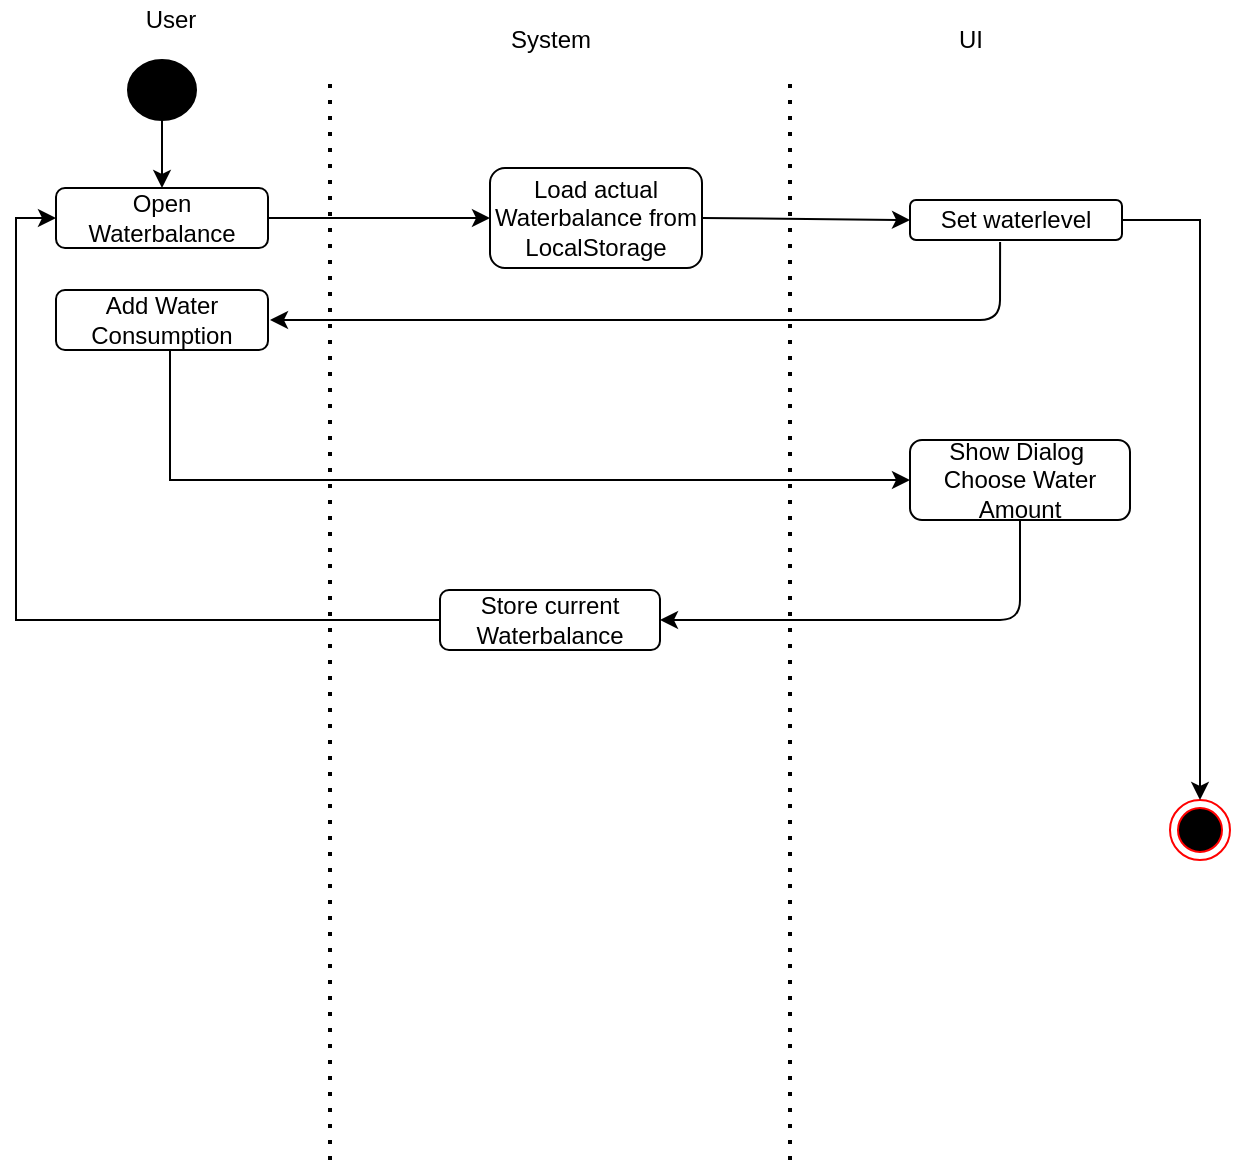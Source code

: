 <mxfile version="13.8.2" type="github">
  <diagram id="o1bUBxP76E1PaFW4HusO" name="Page-1">
    <mxGraphModel dx="870" dy="1764" grid="1" gridSize="10" guides="1" tooltips="1" connect="1" arrows="1" fold="1" page="1" pageScale="1" pageWidth="827" pageHeight="1169" math="0" shadow="0">
      <root>
        <mxCell id="0" />
        <mxCell id="1" parent="0" />
        <mxCell id="x8haxsaXMcJianoUkE44-1" value="" style="endArrow=none;dashed=1;html=1;dashPattern=1 3;strokeWidth=2;" edge="1" parent="1">
          <mxGeometry width="50" height="50" relative="1" as="geometry">
            <mxPoint x="400" y="550" as="sourcePoint" />
            <mxPoint x="400" y="10" as="targetPoint" />
          </mxGeometry>
        </mxCell>
        <mxCell id="x8haxsaXMcJianoUkE44-2" value="User" style="text;html=1;align=center;verticalAlign=middle;resizable=0;points=[];autosize=1;" vertex="1" parent="1">
          <mxGeometry x="300" y="-30" width="40" height="20" as="geometry" />
        </mxCell>
        <mxCell id="x8haxsaXMcJianoUkE44-3" value="" style="endArrow=classic;html=1;exitX=0.5;exitY=1;exitDx=0;exitDy=0;exitPerimeter=0;entryX=0.5;entryY=0;entryDx=0;entryDy=0;" edge="1" parent="1" source="x8haxsaXMcJianoUkE44-4" target="x8haxsaXMcJianoUkE44-8">
          <mxGeometry width="50" height="50" relative="1" as="geometry">
            <mxPoint x="316" y="40" as="sourcePoint" />
            <mxPoint x="316" y="70" as="targetPoint" />
          </mxGeometry>
        </mxCell>
        <mxCell id="x8haxsaXMcJianoUkE44-4" value="" style="verticalLabelPosition=bottom;verticalAlign=top;html=1;shape=mxgraph.flowchart.on-page_reference;fillColor=#000000;" vertex="1" parent="1">
          <mxGeometry x="299" width="34" height="30" as="geometry" />
        </mxCell>
        <mxCell id="x8haxsaXMcJianoUkE44-5" value="System" style="text;html=1;align=center;verticalAlign=middle;resizable=0;points=[];autosize=1;" vertex="1" parent="1">
          <mxGeometry x="480" y="-20" width="60" height="20" as="geometry" />
        </mxCell>
        <mxCell id="x8haxsaXMcJianoUkE44-6" value="" style="endArrow=none;dashed=1;html=1;dashPattern=1 3;strokeWidth=2;" edge="1" parent="1">
          <mxGeometry width="50" height="50" relative="1" as="geometry">
            <mxPoint x="630" y="550" as="sourcePoint" />
            <mxPoint x="630" y="10" as="targetPoint" />
          </mxGeometry>
        </mxCell>
        <mxCell id="x8haxsaXMcJianoUkE44-7" value="UI" style="text;html=1;align=center;verticalAlign=middle;resizable=0;points=[];autosize=1;" vertex="1" parent="1">
          <mxGeometry x="705" y="-20" width="30" height="20" as="geometry" />
        </mxCell>
        <mxCell id="x8haxsaXMcJianoUkE44-8" value="Open Waterbalance" style="rounded=1;whiteSpace=wrap;html=1;" vertex="1" parent="1">
          <mxGeometry x="263" y="64" width="106" height="30" as="geometry" />
        </mxCell>
        <mxCell id="x8haxsaXMcJianoUkE44-9" value="" style="endArrow=classic;html=1;exitX=1;exitY=0.5;exitDx=0;exitDy=0;" edge="1" parent="1" source="x8haxsaXMcJianoUkE44-15">
          <mxGeometry width="50" height="50" relative="1" as="geometry">
            <mxPoint x="390" y="270" as="sourcePoint" />
            <mxPoint x="690" y="80" as="targetPoint" />
          </mxGeometry>
        </mxCell>
        <mxCell id="x8haxsaXMcJianoUkE44-10" value="Show Dialog&amp;nbsp; Choose Water Amount" style="rounded=1;whiteSpace=wrap;html=1;" vertex="1" parent="1">
          <mxGeometry x="690" y="190" width="110" height="40" as="geometry" />
        </mxCell>
        <mxCell id="x8haxsaXMcJianoUkE44-11" value="" style="ellipse;html=1;shape=endState;fillColor=#000000;strokeColor=#ff0000;" vertex="1" parent="1">
          <mxGeometry x="820" y="370" width="30" height="30" as="geometry" />
        </mxCell>
        <mxCell id="x8haxsaXMcJianoUkE44-12" style="edgeStyle=orthogonalEdgeStyle;rounded=0;orthogonalLoop=1;jettySize=auto;html=1;entryX=0;entryY=0.5;entryDx=0;entryDy=0;" edge="1" parent="1" source="x8haxsaXMcJianoUkE44-13" target="x8haxsaXMcJianoUkE44-8">
          <mxGeometry relative="1" as="geometry" />
        </mxCell>
        <mxCell id="x8haxsaXMcJianoUkE44-13" value="Store current Waterbalance" style="rounded=1;whiteSpace=wrap;html=1;" vertex="1" parent="1">
          <mxGeometry x="455" y="265" width="110" height="30" as="geometry" />
        </mxCell>
        <mxCell id="x8haxsaXMcJianoUkE44-14" value="" style="endArrow=classic;html=1;exitX=0.5;exitY=1;exitDx=0;exitDy=0;entryX=1;entryY=0.5;entryDx=0;entryDy=0;" edge="1" parent="1" source="x8haxsaXMcJianoUkE44-10" target="x8haxsaXMcJianoUkE44-13">
          <mxGeometry width="50" height="50" relative="1" as="geometry">
            <mxPoint x="390" y="260" as="sourcePoint" />
            <mxPoint x="560" y="170" as="targetPoint" />
            <Array as="points">
              <mxPoint x="745" y="280" />
            </Array>
          </mxGeometry>
        </mxCell>
        <mxCell id="x8haxsaXMcJianoUkE44-15" value="Load actual Waterbalance from LocalStorage" style="rounded=1;whiteSpace=wrap;html=1;" vertex="1" parent="1">
          <mxGeometry x="480" y="54" width="106" height="50" as="geometry" />
        </mxCell>
        <mxCell id="x8haxsaXMcJianoUkE44-16" value="" style="endArrow=classic;html=1;exitX=1;exitY=0.5;exitDx=0;exitDy=0;" edge="1" parent="1" source="x8haxsaXMcJianoUkE44-8" target="x8haxsaXMcJianoUkE44-15">
          <mxGeometry width="50" height="50" relative="1" as="geometry">
            <mxPoint x="369" y="80" as="sourcePoint" />
            <mxPoint x="690" y="80" as="targetPoint" />
          </mxGeometry>
        </mxCell>
        <mxCell id="x8haxsaXMcJianoUkE44-17" style="edgeStyle=orthogonalEdgeStyle;rounded=0;orthogonalLoop=1;jettySize=auto;html=1;entryX=0.5;entryY=0;entryDx=0;entryDy=0;" edge="1" parent="1" source="x8haxsaXMcJianoUkE44-18" target="x8haxsaXMcJianoUkE44-11">
          <mxGeometry relative="1" as="geometry" />
        </mxCell>
        <mxCell id="x8haxsaXMcJianoUkE44-18" value="Set waterlevel" style="rounded=1;whiteSpace=wrap;html=1;" vertex="1" parent="1">
          <mxGeometry x="690" y="70" width="106" height="20" as="geometry" />
        </mxCell>
        <mxCell id="x8haxsaXMcJianoUkE44-19" style="edgeStyle=orthogonalEdgeStyle;rounded=0;orthogonalLoop=1;jettySize=auto;html=1;entryX=0;entryY=0.5;entryDx=0;entryDy=0;" edge="1" parent="1" source="x8haxsaXMcJianoUkE44-20" target="x8haxsaXMcJianoUkE44-10">
          <mxGeometry relative="1" as="geometry">
            <Array as="points">
              <mxPoint x="320" y="210" />
            </Array>
          </mxGeometry>
        </mxCell>
        <mxCell id="x8haxsaXMcJianoUkE44-20" value="Add Water Consumption" style="rounded=1;whiteSpace=wrap;html=1;" vertex="1" parent="1">
          <mxGeometry x="263" y="115" width="106" height="30" as="geometry" />
        </mxCell>
        <mxCell id="x8haxsaXMcJianoUkE44-21" value="" style="endArrow=classic;html=1;exitX=0.425;exitY=1.05;exitDx=0;exitDy=0;exitPerimeter=0;" edge="1" parent="1" source="x8haxsaXMcJianoUkE44-18">
          <mxGeometry width="50" height="50" relative="1" as="geometry">
            <mxPoint x="735" y="100" as="sourcePoint" />
            <mxPoint x="370" y="130" as="targetPoint" />
            <Array as="points">
              <mxPoint x="735" y="130" />
            </Array>
          </mxGeometry>
        </mxCell>
      </root>
    </mxGraphModel>
  </diagram>
</mxfile>
